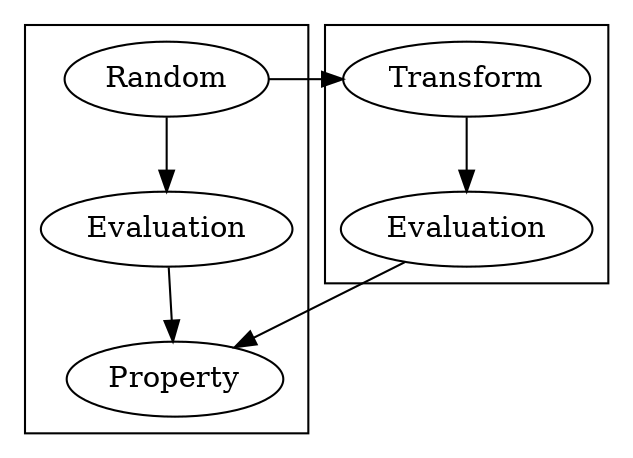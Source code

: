digraph {
    subgraph cluster_0 {
        Input[label="Random"]
        Evaluation
        Analysis[label="Property"]
    }

    subgraph cluster_1 {
        Input2[label="Transform"]
        Evaluation2[label="Evaluation"]
    }

    Input -> Input2[constraint=false]
    Input2 -> Evaluation2

    Input -> Evaluation
    Evaluation -> Analysis
    Evaluation2 -> Analysis
}
